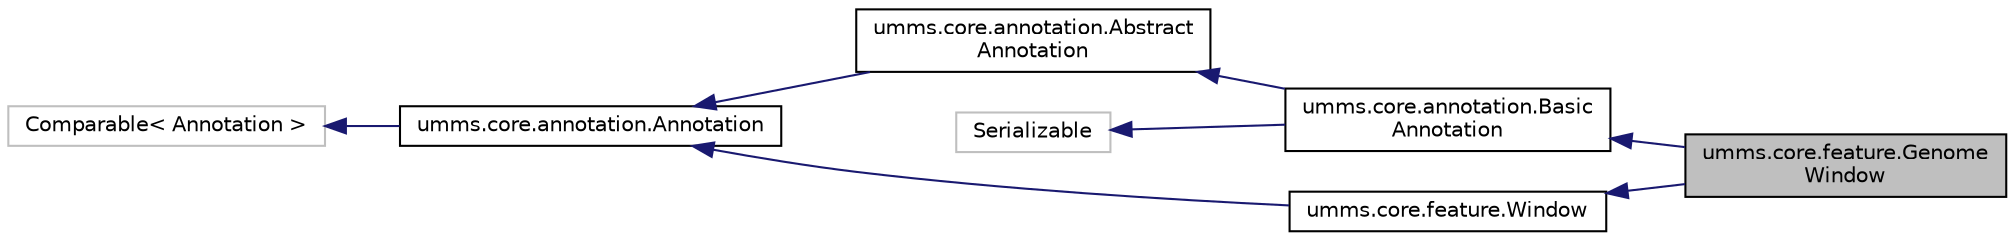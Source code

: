 digraph "umms.core.feature.GenomeWindow"
{
  edge [fontname="Helvetica",fontsize="10",labelfontname="Helvetica",labelfontsize="10"];
  node [fontname="Helvetica",fontsize="10",shape=record];
  rankdir="LR";
  Node1 [label="umms.core.feature.Genome\lWindow",height=0.2,width=0.4,color="black", fillcolor="grey75", style="filled" fontcolor="black"];
  Node2 -> Node1 [dir="back",color="midnightblue",fontsize="10",style="solid",fontname="Helvetica"];
  Node2 [label="umms.core.annotation.Basic\lAnnotation",height=0.2,width=0.4,color="black", fillcolor="white", style="filled",URL="$classumms_1_1core_1_1annotation_1_1_basic_annotation.html"];
  Node3 -> Node2 [dir="back",color="midnightblue",fontsize="10",style="solid",fontname="Helvetica"];
  Node3 [label="umms.core.annotation.Abstract\lAnnotation",height=0.2,width=0.4,color="black", fillcolor="white", style="filled",URL="$classumms_1_1core_1_1annotation_1_1_abstract_annotation.html"];
  Node4 -> Node3 [dir="back",color="midnightblue",fontsize="10",style="solid",fontname="Helvetica"];
  Node4 [label="umms.core.annotation.Annotation",height=0.2,width=0.4,color="black", fillcolor="white", style="filled",URL="$interfaceumms_1_1core_1_1annotation_1_1_annotation.html"];
  Node5 -> Node4 [dir="back",color="midnightblue",fontsize="10",style="solid",fontname="Helvetica"];
  Node5 [label="Comparable\< Annotation \>",height=0.2,width=0.4,color="grey75", fillcolor="white", style="filled"];
  Node6 -> Node2 [dir="back",color="midnightblue",fontsize="10",style="solid",fontname="Helvetica"];
  Node6 [label="Serializable",height=0.2,width=0.4,color="grey75", fillcolor="white", style="filled"];
  Node7 -> Node1 [dir="back",color="midnightblue",fontsize="10",style="solid",fontname="Helvetica"];
  Node7 [label="umms.core.feature.Window",height=0.2,width=0.4,color="black", fillcolor="white", style="filled",URL="$interfaceumms_1_1core_1_1feature_1_1_window.html"];
  Node4 -> Node7 [dir="back",color="midnightblue",fontsize="10",style="solid",fontname="Helvetica"];
}
